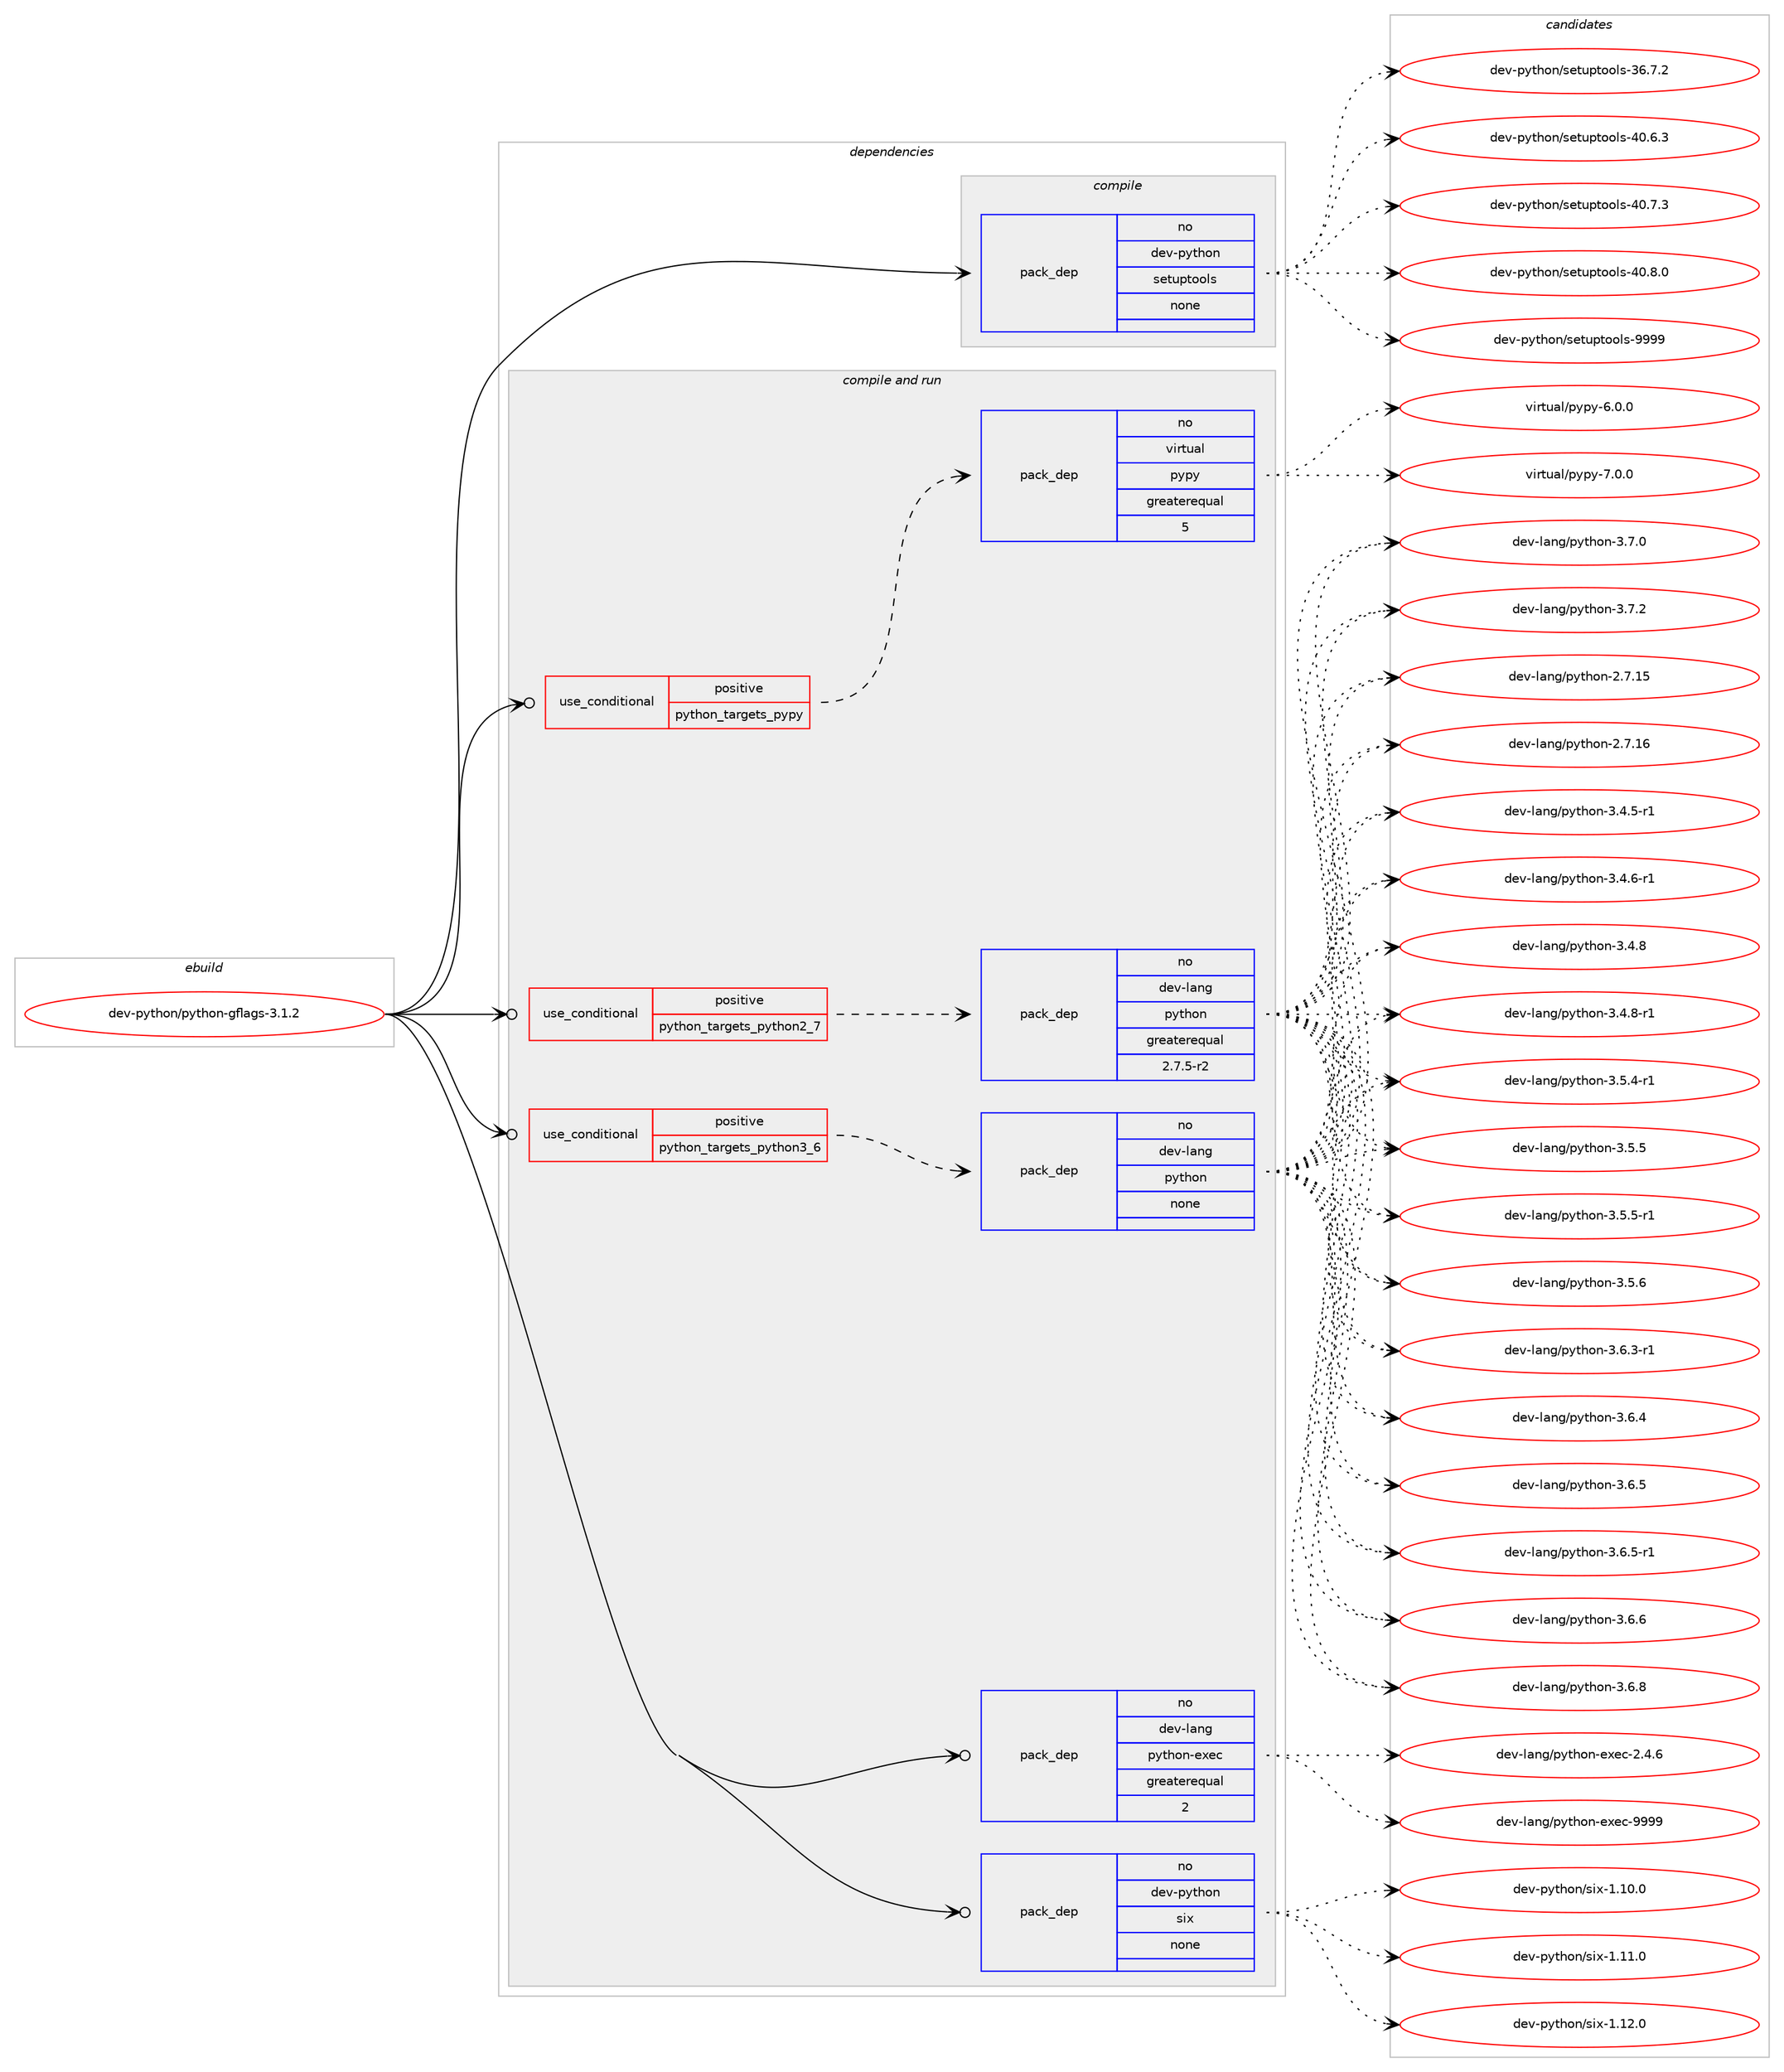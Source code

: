digraph prolog {

# *************
# Graph options
# *************

newrank=true;
concentrate=true;
compound=true;
graph [rankdir=LR,fontname=Helvetica,fontsize=10,ranksep=1.5];#, ranksep=2.5, nodesep=0.2];
edge  [arrowhead=vee];
node  [fontname=Helvetica,fontsize=10];

# **********
# The ebuild
# **********

subgraph cluster_leftcol {
color=gray;
rank=same;
label=<<i>ebuild</i>>;
id [label="dev-python/python-gflags-3.1.2", color=red, width=4, href="../dev-python/python-gflags-3.1.2.svg"];
}

# ****************
# The dependencies
# ****************

subgraph cluster_midcol {
color=gray;
label=<<i>dependencies</i>>;
subgraph cluster_compile {
fillcolor="#eeeeee";
style=filled;
label=<<i>compile</i>>;
subgraph pack1028959 {
dependency1434989 [label=<<TABLE BORDER="0" CELLBORDER="1" CELLSPACING="0" CELLPADDING="4" WIDTH="220"><TR><TD ROWSPAN="6" CELLPADDING="30">pack_dep</TD></TR><TR><TD WIDTH="110">no</TD></TR><TR><TD>dev-python</TD></TR><TR><TD>setuptools</TD></TR><TR><TD>none</TD></TR><TR><TD></TD></TR></TABLE>>, shape=none, color=blue];
}
id:e -> dependency1434989:w [weight=20,style="solid",arrowhead="vee"];
}
subgraph cluster_compileandrun {
fillcolor="#eeeeee";
style=filled;
label=<<i>compile and run</i>>;
subgraph cond382677 {
dependency1434990 [label=<<TABLE BORDER="0" CELLBORDER="1" CELLSPACING="0" CELLPADDING="4"><TR><TD ROWSPAN="3" CELLPADDING="10">use_conditional</TD></TR><TR><TD>positive</TD></TR><TR><TD>python_targets_pypy</TD></TR></TABLE>>, shape=none, color=red];
subgraph pack1028960 {
dependency1434991 [label=<<TABLE BORDER="0" CELLBORDER="1" CELLSPACING="0" CELLPADDING="4" WIDTH="220"><TR><TD ROWSPAN="6" CELLPADDING="30">pack_dep</TD></TR><TR><TD WIDTH="110">no</TD></TR><TR><TD>virtual</TD></TR><TR><TD>pypy</TD></TR><TR><TD>greaterequal</TD></TR><TR><TD>5</TD></TR></TABLE>>, shape=none, color=blue];
}
dependency1434990:e -> dependency1434991:w [weight=20,style="dashed",arrowhead="vee"];
}
id:e -> dependency1434990:w [weight=20,style="solid",arrowhead="odotvee"];
subgraph cond382678 {
dependency1434992 [label=<<TABLE BORDER="0" CELLBORDER="1" CELLSPACING="0" CELLPADDING="4"><TR><TD ROWSPAN="3" CELLPADDING="10">use_conditional</TD></TR><TR><TD>positive</TD></TR><TR><TD>python_targets_python2_7</TD></TR></TABLE>>, shape=none, color=red];
subgraph pack1028961 {
dependency1434993 [label=<<TABLE BORDER="0" CELLBORDER="1" CELLSPACING="0" CELLPADDING="4" WIDTH="220"><TR><TD ROWSPAN="6" CELLPADDING="30">pack_dep</TD></TR><TR><TD WIDTH="110">no</TD></TR><TR><TD>dev-lang</TD></TR><TR><TD>python</TD></TR><TR><TD>greaterequal</TD></TR><TR><TD>2.7.5-r2</TD></TR></TABLE>>, shape=none, color=blue];
}
dependency1434992:e -> dependency1434993:w [weight=20,style="dashed",arrowhead="vee"];
}
id:e -> dependency1434992:w [weight=20,style="solid",arrowhead="odotvee"];
subgraph cond382679 {
dependency1434994 [label=<<TABLE BORDER="0" CELLBORDER="1" CELLSPACING="0" CELLPADDING="4"><TR><TD ROWSPAN="3" CELLPADDING="10">use_conditional</TD></TR><TR><TD>positive</TD></TR><TR><TD>python_targets_python3_6</TD></TR></TABLE>>, shape=none, color=red];
subgraph pack1028962 {
dependency1434995 [label=<<TABLE BORDER="0" CELLBORDER="1" CELLSPACING="0" CELLPADDING="4" WIDTH="220"><TR><TD ROWSPAN="6" CELLPADDING="30">pack_dep</TD></TR><TR><TD WIDTH="110">no</TD></TR><TR><TD>dev-lang</TD></TR><TR><TD>python</TD></TR><TR><TD>none</TD></TR><TR><TD></TD></TR></TABLE>>, shape=none, color=blue];
}
dependency1434994:e -> dependency1434995:w [weight=20,style="dashed",arrowhead="vee"];
}
id:e -> dependency1434994:w [weight=20,style="solid",arrowhead="odotvee"];
subgraph pack1028963 {
dependency1434996 [label=<<TABLE BORDER="0" CELLBORDER="1" CELLSPACING="0" CELLPADDING="4" WIDTH="220"><TR><TD ROWSPAN="6" CELLPADDING="30">pack_dep</TD></TR><TR><TD WIDTH="110">no</TD></TR><TR><TD>dev-lang</TD></TR><TR><TD>python-exec</TD></TR><TR><TD>greaterequal</TD></TR><TR><TD>2</TD></TR></TABLE>>, shape=none, color=blue];
}
id:e -> dependency1434996:w [weight=20,style="solid",arrowhead="odotvee"];
subgraph pack1028964 {
dependency1434997 [label=<<TABLE BORDER="0" CELLBORDER="1" CELLSPACING="0" CELLPADDING="4" WIDTH="220"><TR><TD ROWSPAN="6" CELLPADDING="30">pack_dep</TD></TR><TR><TD WIDTH="110">no</TD></TR><TR><TD>dev-python</TD></TR><TR><TD>six</TD></TR><TR><TD>none</TD></TR><TR><TD></TD></TR></TABLE>>, shape=none, color=blue];
}
id:e -> dependency1434997:w [weight=20,style="solid",arrowhead="odotvee"];
}
subgraph cluster_run {
fillcolor="#eeeeee";
style=filled;
label=<<i>run</i>>;
}
}

# **************
# The candidates
# **************

subgraph cluster_choices {
rank=same;
color=gray;
label=<<i>candidates</i>>;

subgraph choice1028959 {
color=black;
nodesep=1;
choice100101118451121211161041111104711510111611711211611111110811545515446554650 [label="dev-python/setuptools-36.7.2", color=red, width=4,href="../dev-python/setuptools-36.7.2.svg"];
choice100101118451121211161041111104711510111611711211611111110811545524846544651 [label="dev-python/setuptools-40.6.3", color=red, width=4,href="../dev-python/setuptools-40.6.3.svg"];
choice100101118451121211161041111104711510111611711211611111110811545524846554651 [label="dev-python/setuptools-40.7.3", color=red, width=4,href="../dev-python/setuptools-40.7.3.svg"];
choice100101118451121211161041111104711510111611711211611111110811545524846564648 [label="dev-python/setuptools-40.8.0", color=red, width=4,href="../dev-python/setuptools-40.8.0.svg"];
choice10010111845112121116104111110471151011161171121161111111081154557575757 [label="dev-python/setuptools-9999", color=red, width=4,href="../dev-python/setuptools-9999.svg"];
dependency1434989:e -> choice100101118451121211161041111104711510111611711211611111110811545515446554650:w [style=dotted,weight="100"];
dependency1434989:e -> choice100101118451121211161041111104711510111611711211611111110811545524846544651:w [style=dotted,weight="100"];
dependency1434989:e -> choice100101118451121211161041111104711510111611711211611111110811545524846554651:w [style=dotted,weight="100"];
dependency1434989:e -> choice100101118451121211161041111104711510111611711211611111110811545524846564648:w [style=dotted,weight="100"];
dependency1434989:e -> choice10010111845112121116104111110471151011161171121161111111081154557575757:w [style=dotted,weight="100"];
}
subgraph choice1028960 {
color=black;
nodesep=1;
choice1181051141161179710847112121112121455446484648 [label="virtual/pypy-6.0.0", color=red, width=4,href="../virtual/pypy-6.0.0.svg"];
choice1181051141161179710847112121112121455546484648 [label="virtual/pypy-7.0.0", color=red, width=4,href="../virtual/pypy-7.0.0.svg"];
dependency1434991:e -> choice1181051141161179710847112121112121455446484648:w [style=dotted,weight="100"];
dependency1434991:e -> choice1181051141161179710847112121112121455546484648:w [style=dotted,weight="100"];
}
subgraph choice1028961 {
color=black;
nodesep=1;
choice10010111845108971101034711212111610411111045504655464953 [label="dev-lang/python-2.7.15", color=red, width=4,href="../dev-lang/python-2.7.15.svg"];
choice10010111845108971101034711212111610411111045504655464954 [label="dev-lang/python-2.7.16", color=red, width=4,href="../dev-lang/python-2.7.16.svg"];
choice1001011184510897110103471121211161041111104551465246534511449 [label="dev-lang/python-3.4.5-r1", color=red, width=4,href="../dev-lang/python-3.4.5-r1.svg"];
choice1001011184510897110103471121211161041111104551465246544511449 [label="dev-lang/python-3.4.6-r1", color=red, width=4,href="../dev-lang/python-3.4.6-r1.svg"];
choice100101118451089711010347112121116104111110455146524656 [label="dev-lang/python-3.4.8", color=red, width=4,href="../dev-lang/python-3.4.8.svg"];
choice1001011184510897110103471121211161041111104551465246564511449 [label="dev-lang/python-3.4.8-r1", color=red, width=4,href="../dev-lang/python-3.4.8-r1.svg"];
choice1001011184510897110103471121211161041111104551465346524511449 [label="dev-lang/python-3.5.4-r1", color=red, width=4,href="../dev-lang/python-3.5.4-r1.svg"];
choice100101118451089711010347112121116104111110455146534653 [label="dev-lang/python-3.5.5", color=red, width=4,href="../dev-lang/python-3.5.5.svg"];
choice1001011184510897110103471121211161041111104551465346534511449 [label="dev-lang/python-3.5.5-r1", color=red, width=4,href="../dev-lang/python-3.5.5-r1.svg"];
choice100101118451089711010347112121116104111110455146534654 [label="dev-lang/python-3.5.6", color=red, width=4,href="../dev-lang/python-3.5.6.svg"];
choice1001011184510897110103471121211161041111104551465446514511449 [label="dev-lang/python-3.6.3-r1", color=red, width=4,href="../dev-lang/python-3.6.3-r1.svg"];
choice100101118451089711010347112121116104111110455146544652 [label="dev-lang/python-3.6.4", color=red, width=4,href="../dev-lang/python-3.6.4.svg"];
choice100101118451089711010347112121116104111110455146544653 [label="dev-lang/python-3.6.5", color=red, width=4,href="../dev-lang/python-3.6.5.svg"];
choice1001011184510897110103471121211161041111104551465446534511449 [label="dev-lang/python-3.6.5-r1", color=red, width=4,href="../dev-lang/python-3.6.5-r1.svg"];
choice100101118451089711010347112121116104111110455146544654 [label="dev-lang/python-3.6.6", color=red, width=4,href="../dev-lang/python-3.6.6.svg"];
choice100101118451089711010347112121116104111110455146544656 [label="dev-lang/python-3.6.8", color=red, width=4,href="../dev-lang/python-3.6.8.svg"];
choice100101118451089711010347112121116104111110455146554648 [label="dev-lang/python-3.7.0", color=red, width=4,href="../dev-lang/python-3.7.0.svg"];
choice100101118451089711010347112121116104111110455146554650 [label="dev-lang/python-3.7.2", color=red, width=4,href="../dev-lang/python-3.7.2.svg"];
dependency1434993:e -> choice10010111845108971101034711212111610411111045504655464953:w [style=dotted,weight="100"];
dependency1434993:e -> choice10010111845108971101034711212111610411111045504655464954:w [style=dotted,weight="100"];
dependency1434993:e -> choice1001011184510897110103471121211161041111104551465246534511449:w [style=dotted,weight="100"];
dependency1434993:e -> choice1001011184510897110103471121211161041111104551465246544511449:w [style=dotted,weight="100"];
dependency1434993:e -> choice100101118451089711010347112121116104111110455146524656:w [style=dotted,weight="100"];
dependency1434993:e -> choice1001011184510897110103471121211161041111104551465246564511449:w [style=dotted,weight="100"];
dependency1434993:e -> choice1001011184510897110103471121211161041111104551465346524511449:w [style=dotted,weight="100"];
dependency1434993:e -> choice100101118451089711010347112121116104111110455146534653:w [style=dotted,weight="100"];
dependency1434993:e -> choice1001011184510897110103471121211161041111104551465346534511449:w [style=dotted,weight="100"];
dependency1434993:e -> choice100101118451089711010347112121116104111110455146534654:w [style=dotted,weight="100"];
dependency1434993:e -> choice1001011184510897110103471121211161041111104551465446514511449:w [style=dotted,weight="100"];
dependency1434993:e -> choice100101118451089711010347112121116104111110455146544652:w [style=dotted,weight="100"];
dependency1434993:e -> choice100101118451089711010347112121116104111110455146544653:w [style=dotted,weight="100"];
dependency1434993:e -> choice1001011184510897110103471121211161041111104551465446534511449:w [style=dotted,weight="100"];
dependency1434993:e -> choice100101118451089711010347112121116104111110455146544654:w [style=dotted,weight="100"];
dependency1434993:e -> choice100101118451089711010347112121116104111110455146544656:w [style=dotted,weight="100"];
dependency1434993:e -> choice100101118451089711010347112121116104111110455146554648:w [style=dotted,weight="100"];
dependency1434993:e -> choice100101118451089711010347112121116104111110455146554650:w [style=dotted,weight="100"];
}
subgraph choice1028962 {
color=black;
nodesep=1;
choice10010111845108971101034711212111610411111045504655464953 [label="dev-lang/python-2.7.15", color=red, width=4,href="../dev-lang/python-2.7.15.svg"];
choice10010111845108971101034711212111610411111045504655464954 [label="dev-lang/python-2.7.16", color=red, width=4,href="../dev-lang/python-2.7.16.svg"];
choice1001011184510897110103471121211161041111104551465246534511449 [label="dev-lang/python-3.4.5-r1", color=red, width=4,href="../dev-lang/python-3.4.5-r1.svg"];
choice1001011184510897110103471121211161041111104551465246544511449 [label="dev-lang/python-3.4.6-r1", color=red, width=4,href="../dev-lang/python-3.4.6-r1.svg"];
choice100101118451089711010347112121116104111110455146524656 [label="dev-lang/python-3.4.8", color=red, width=4,href="../dev-lang/python-3.4.8.svg"];
choice1001011184510897110103471121211161041111104551465246564511449 [label="dev-lang/python-3.4.8-r1", color=red, width=4,href="../dev-lang/python-3.4.8-r1.svg"];
choice1001011184510897110103471121211161041111104551465346524511449 [label="dev-lang/python-3.5.4-r1", color=red, width=4,href="../dev-lang/python-3.5.4-r1.svg"];
choice100101118451089711010347112121116104111110455146534653 [label="dev-lang/python-3.5.5", color=red, width=4,href="../dev-lang/python-3.5.5.svg"];
choice1001011184510897110103471121211161041111104551465346534511449 [label="dev-lang/python-3.5.5-r1", color=red, width=4,href="../dev-lang/python-3.5.5-r1.svg"];
choice100101118451089711010347112121116104111110455146534654 [label="dev-lang/python-3.5.6", color=red, width=4,href="../dev-lang/python-3.5.6.svg"];
choice1001011184510897110103471121211161041111104551465446514511449 [label="dev-lang/python-3.6.3-r1", color=red, width=4,href="../dev-lang/python-3.6.3-r1.svg"];
choice100101118451089711010347112121116104111110455146544652 [label="dev-lang/python-3.6.4", color=red, width=4,href="../dev-lang/python-3.6.4.svg"];
choice100101118451089711010347112121116104111110455146544653 [label="dev-lang/python-3.6.5", color=red, width=4,href="../dev-lang/python-3.6.5.svg"];
choice1001011184510897110103471121211161041111104551465446534511449 [label="dev-lang/python-3.6.5-r1", color=red, width=4,href="../dev-lang/python-3.6.5-r1.svg"];
choice100101118451089711010347112121116104111110455146544654 [label="dev-lang/python-3.6.6", color=red, width=4,href="../dev-lang/python-3.6.6.svg"];
choice100101118451089711010347112121116104111110455146544656 [label="dev-lang/python-3.6.8", color=red, width=4,href="../dev-lang/python-3.6.8.svg"];
choice100101118451089711010347112121116104111110455146554648 [label="dev-lang/python-3.7.0", color=red, width=4,href="../dev-lang/python-3.7.0.svg"];
choice100101118451089711010347112121116104111110455146554650 [label="dev-lang/python-3.7.2", color=red, width=4,href="../dev-lang/python-3.7.2.svg"];
dependency1434995:e -> choice10010111845108971101034711212111610411111045504655464953:w [style=dotted,weight="100"];
dependency1434995:e -> choice10010111845108971101034711212111610411111045504655464954:w [style=dotted,weight="100"];
dependency1434995:e -> choice1001011184510897110103471121211161041111104551465246534511449:w [style=dotted,weight="100"];
dependency1434995:e -> choice1001011184510897110103471121211161041111104551465246544511449:w [style=dotted,weight="100"];
dependency1434995:e -> choice100101118451089711010347112121116104111110455146524656:w [style=dotted,weight="100"];
dependency1434995:e -> choice1001011184510897110103471121211161041111104551465246564511449:w [style=dotted,weight="100"];
dependency1434995:e -> choice1001011184510897110103471121211161041111104551465346524511449:w [style=dotted,weight="100"];
dependency1434995:e -> choice100101118451089711010347112121116104111110455146534653:w [style=dotted,weight="100"];
dependency1434995:e -> choice1001011184510897110103471121211161041111104551465346534511449:w [style=dotted,weight="100"];
dependency1434995:e -> choice100101118451089711010347112121116104111110455146534654:w [style=dotted,weight="100"];
dependency1434995:e -> choice1001011184510897110103471121211161041111104551465446514511449:w [style=dotted,weight="100"];
dependency1434995:e -> choice100101118451089711010347112121116104111110455146544652:w [style=dotted,weight="100"];
dependency1434995:e -> choice100101118451089711010347112121116104111110455146544653:w [style=dotted,weight="100"];
dependency1434995:e -> choice1001011184510897110103471121211161041111104551465446534511449:w [style=dotted,weight="100"];
dependency1434995:e -> choice100101118451089711010347112121116104111110455146544654:w [style=dotted,weight="100"];
dependency1434995:e -> choice100101118451089711010347112121116104111110455146544656:w [style=dotted,weight="100"];
dependency1434995:e -> choice100101118451089711010347112121116104111110455146554648:w [style=dotted,weight="100"];
dependency1434995:e -> choice100101118451089711010347112121116104111110455146554650:w [style=dotted,weight="100"];
}
subgraph choice1028963 {
color=black;
nodesep=1;
choice1001011184510897110103471121211161041111104510112010199455046524654 [label="dev-lang/python-exec-2.4.6", color=red, width=4,href="../dev-lang/python-exec-2.4.6.svg"];
choice10010111845108971101034711212111610411111045101120101994557575757 [label="dev-lang/python-exec-9999", color=red, width=4,href="../dev-lang/python-exec-9999.svg"];
dependency1434996:e -> choice1001011184510897110103471121211161041111104510112010199455046524654:w [style=dotted,weight="100"];
dependency1434996:e -> choice10010111845108971101034711212111610411111045101120101994557575757:w [style=dotted,weight="100"];
}
subgraph choice1028964 {
color=black;
nodesep=1;
choice100101118451121211161041111104711510512045494649484648 [label="dev-python/six-1.10.0", color=red, width=4,href="../dev-python/six-1.10.0.svg"];
choice100101118451121211161041111104711510512045494649494648 [label="dev-python/six-1.11.0", color=red, width=4,href="../dev-python/six-1.11.0.svg"];
choice100101118451121211161041111104711510512045494649504648 [label="dev-python/six-1.12.0", color=red, width=4,href="../dev-python/six-1.12.0.svg"];
dependency1434997:e -> choice100101118451121211161041111104711510512045494649484648:w [style=dotted,weight="100"];
dependency1434997:e -> choice100101118451121211161041111104711510512045494649494648:w [style=dotted,weight="100"];
dependency1434997:e -> choice100101118451121211161041111104711510512045494649504648:w [style=dotted,weight="100"];
}
}

}
